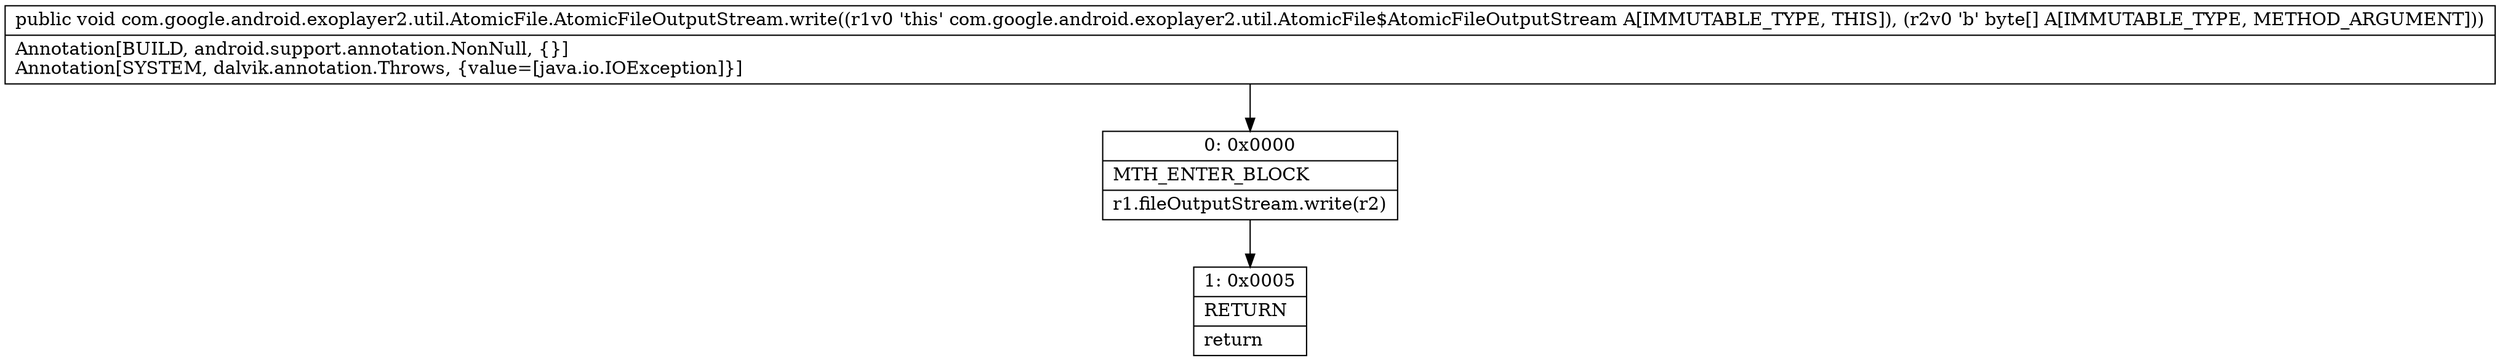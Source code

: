 digraph "CFG forcom.google.android.exoplayer2.util.AtomicFile.AtomicFileOutputStream.write([B)V" {
Node_0 [shape=record,label="{0\:\ 0x0000|MTH_ENTER_BLOCK\l|r1.fileOutputStream.write(r2)\l}"];
Node_1 [shape=record,label="{1\:\ 0x0005|RETURN\l|return\l}"];
MethodNode[shape=record,label="{public void com.google.android.exoplayer2.util.AtomicFile.AtomicFileOutputStream.write((r1v0 'this' com.google.android.exoplayer2.util.AtomicFile$AtomicFileOutputStream A[IMMUTABLE_TYPE, THIS]), (r2v0 'b' byte[] A[IMMUTABLE_TYPE, METHOD_ARGUMENT]))  | Annotation[BUILD, android.support.annotation.NonNull, \{\}]\lAnnotation[SYSTEM, dalvik.annotation.Throws, \{value=[java.io.IOException]\}]\l}"];
MethodNode -> Node_0;
Node_0 -> Node_1;
}

